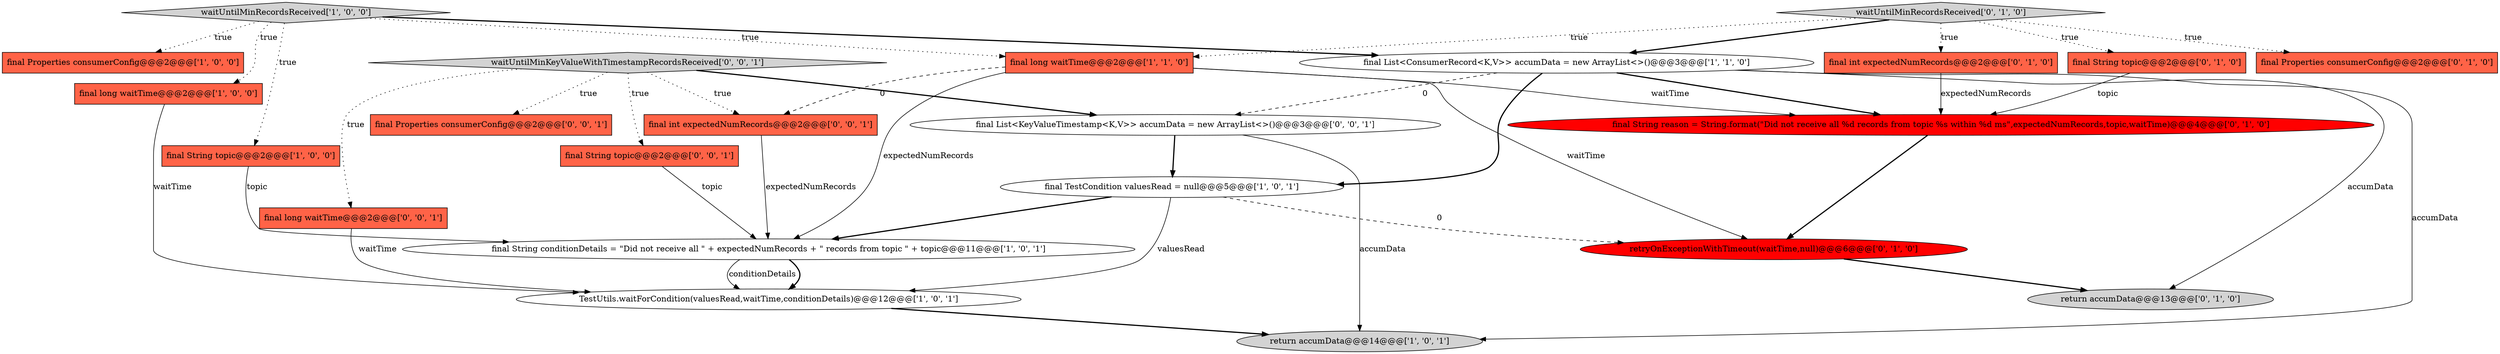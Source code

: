 digraph {
1 [style = filled, label = "final long waitTime@@@2@@@['1', '0', '0']", fillcolor = tomato, shape = box image = "AAA0AAABBB1BBB"];
3 [style = filled, label = "final List<ConsumerRecord<K,V>> accumData = new ArrayList<>()@@@3@@@['1', '1', '0']", fillcolor = white, shape = ellipse image = "AAA0AAABBB1BBB"];
11 [style = filled, label = "return accumData@@@13@@@['0', '1', '0']", fillcolor = lightgray, shape = ellipse image = "AAA0AAABBB2BBB"];
7 [style = filled, label = "return accumData@@@14@@@['1', '0', '1']", fillcolor = lightgray, shape = ellipse image = "AAA0AAABBB1BBB"];
9 [style = filled, label = "TestUtils.waitForCondition(valuesRead,waitTime,conditionDetails)@@@12@@@['1', '0', '1']", fillcolor = white, shape = ellipse image = "AAA0AAABBB1BBB"];
21 [style = filled, label = "final int expectedNumRecords@@@2@@@['0', '0', '1']", fillcolor = tomato, shape = box image = "AAA0AAABBB3BBB"];
8 [style = filled, label = "final long waitTime@@@2@@@['1', '1', '0']", fillcolor = tomato, shape = box image = "AAA0AAABBB1BBB"];
15 [style = filled, label = "waitUntilMinRecordsReceived['0', '1', '0']", fillcolor = lightgray, shape = diamond image = "AAA0AAABBB2BBB"];
6 [style = filled, label = "final TestCondition valuesRead = null@@@5@@@['1', '0', '1']", fillcolor = white, shape = ellipse image = "AAA0AAABBB1BBB"];
16 [style = filled, label = "retryOnExceptionWithTimeout(waitTime,null)@@@6@@@['0', '1', '0']", fillcolor = red, shape = ellipse image = "AAA1AAABBB2BBB"];
12 [style = filled, label = "final Properties consumerConfig@@@2@@@['0', '1', '0']", fillcolor = tomato, shape = box image = "AAA0AAABBB2BBB"];
14 [style = filled, label = "final int expectedNumRecords@@@2@@@['0', '1', '0']", fillcolor = tomato, shape = box image = "AAA0AAABBB2BBB"];
2 [style = filled, label = "waitUntilMinRecordsReceived['1', '0', '0']", fillcolor = lightgray, shape = diamond image = "AAA0AAABBB1BBB"];
5 [style = filled, label = "final Properties consumerConfig@@@2@@@['1', '0', '0']", fillcolor = tomato, shape = box image = "AAA0AAABBB1BBB"];
4 [style = filled, label = "final String conditionDetails = \"Did not receive all \" + expectedNumRecords + \" records from topic \" + topic@@@11@@@['1', '0', '1']", fillcolor = white, shape = ellipse image = "AAA0AAABBB1BBB"];
19 [style = filled, label = "final String topic@@@2@@@['0', '0', '1']", fillcolor = tomato, shape = box image = "AAA0AAABBB3BBB"];
20 [style = filled, label = "waitUntilMinKeyValueWithTimestampRecordsReceived['0', '0', '1']", fillcolor = lightgray, shape = diamond image = "AAA0AAABBB3BBB"];
10 [style = filled, label = "final String topic@@@2@@@['0', '1', '0']", fillcolor = tomato, shape = box image = "AAA0AAABBB2BBB"];
0 [style = filled, label = "final String topic@@@2@@@['1', '0', '0']", fillcolor = tomato, shape = box image = "AAA0AAABBB1BBB"];
17 [style = filled, label = "final long waitTime@@@2@@@['0', '0', '1']", fillcolor = tomato, shape = box image = "AAA0AAABBB3BBB"];
13 [style = filled, label = "final String reason = String.format(\"Did not receive all %d records from topic %s within %d ms\",expectedNumRecords,topic,waitTime)@@@4@@@['0', '1', '0']", fillcolor = red, shape = ellipse image = "AAA1AAABBB2BBB"];
18 [style = filled, label = "final Properties consumerConfig@@@2@@@['0', '0', '1']", fillcolor = tomato, shape = box image = "AAA0AAABBB3BBB"];
22 [style = filled, label = "final List<KeyValueTimestamp<K,V>> accumData = new ArrayList<>()@@@3@@@['0', '0', '1']", fillcolor = white, shape = ellipse image = "AAA0AAABBB3BBB"];
4->9 [style = bold, label=""];
2->0 [style = dotted, label="true"];
16->11 [style = bold, label=""];
2->8 [style = dotted, label="true"];
3->7 [style = solid, label="accumData"];
20->17 [style = dotted, label="true"];
2->3 [style = bold, label=""];
19->4 [style = solid, label="topic"];
3->11 [style = solid, label="accumData"];
3->6 [style = bold, label=""];
15->10 [style = dotted, label="true"];
3->22 [style = dashed, label="0"];
20->21 [style = dotted, label="true"];
8->21 [style = dashed, label="0"];
15->14 [style = dotted, label="true"];
9->7 [style = bold, label=""];
15->3 [style = bold, label=""];
17->9 [style = solid, label="waitTime"];
13->16 [style = bold, label=""];
1->9 [style = solid, label="waitTime"];
0->4 [style = solid, label="topic"];
20->22 [style = bold, label=""];
6->4 [style = bold, label=""];
6->16 [style = dashed, label="0"];
8->16 [style = solid, label="waitTime"];
15->8 [style = dotted, label="true"];
2->1 [style = dotted, label="true"];
20->18 [style = dotted, label="true"];
22->7 [style = solid, label="accumData"];
3->13 [style = bold, label=""];
15->12 [style = dotted, label="true"];
4->9 [style = solid, label="conditionDetails"];
20->19 [style = dotted, label="true"];
8->13 [style = solid, label="waitTime"];
2->5 [style = dotted, label="true"];
6->9 [style = solid, label="valuesRead"];
10->13 [style = solid, label="topic"];
8->4 [style = solid, label="expectedNumRecords"];
14->13 [style = solid, label="expectedNumRecords"];
22->6 [style = bold, label=""];
21->4 [style = solid, label="expectedNumRecords"];
}

